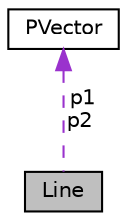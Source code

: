 digraph "Line"
{
 // LATEX_PDF_SIZE
  edge [fontname="Helvetica",fontsize="10",labelfontname="Helvetica",labelfontsize="10"];
  node [fontname="Helvetica",fontsize="10",shape=record];
  Node1 [label="Line",height=0.2,width=0.4,color="black", fillcolor="grey75", style="filled", fontcolor="black",tooltip=" "];
  Node2 -> Node1 [dir="back",color="darkorchid3",fontsize="10",style="dashed",label=" p1\np2" ];
  Node2 [label="PVector",height=0.2,width=0.4,color="black", fillcolor="white", style="filled",URL="$class_p_vector.html",tooltip=" "];
}

